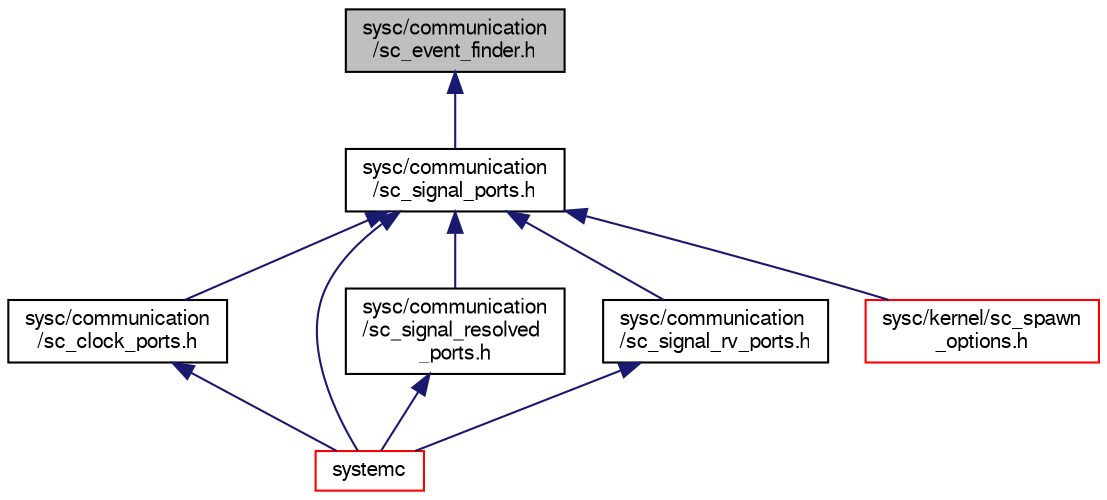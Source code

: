 digraph "sysc/communication/sc_event_finder.h"
{
  edge [fontname="FreeSans",fontsize="10",labelfontname="FreeSans",labelfontsize="10"];
  node [fontname="FreeSans",fontsize="10",shape=record];
  Node56 [label="sysc/communication\l/sc_event_finder.h",height=0.2,width=0.4,color="black", fillcolor="grey75", style="filled", fontcolor="black"];
  Node56 -> Node57 [dir="back",color="midnightblue",fontsize="10",style="solid",fontname="FreeSans"];
  Node57 [label="sysc/communication\l/sc_signal_ports.h",height=0.2,width=0.4,color="black", fillcolor="white", style="filled",URL="$a00065.html"];
  Node57 -> Node58 [dir="back",color="midnightblue",fontsize="10",style="solid",fontname="FreeSans"];
  Node58 [label="sysc/communication\l/sc_clock_ports.h",height=0.2,width=0.4,color="black", fillcolor="white", style="filled",URL="$a00008.html"];
  Node58 -> Node59 [dir="back",color="midnightblue",fontsize="10",style="solid",fontname="FreeSans"];
  Node59 [label="systemc",height=0.2,width=0.4,color="red", fillcolor="white", style="filled",URL="$a00401.html"];
  Node57 -> Node59 [dir="back",color="midnightblue",fontsize="10",style="solid",fontname="FreeSans"];
  Node57 -> Node61 [dir="back",color="midnightblue",fontsize="10",style="solid",fontname="FreeSans"];
  Node61 [label="sysc/communication\l/sc_signal_resolved\l_ports.h",height=0.2,width=0.4,color="black", fillcolor="white", style="filled",URL="$a00071.html"];
  Node61 -> Node59 [dir="back",color="midnightblue",fontsize="10",style="solid",fontname="FreeSans"];
  Node57 -> Node62 [dir="back",color="midnightblue",fontsize="10",style="solid",fontname="FreeSans"];
  Node62 [label="sysc/communication\l/sc_signal_rv_ports.h",height=0.2,width=0.4,color="black", fillcolor="white", style="filled",URL="$a00077.html"];
  Node62 -> Node59 [dir="back",color="midnightblue",fontsize="10",style="solid",fontname="FreeSans"];
  Node57 -> Node63 [dir="back",color="midnightblue",fontsize="10",style="solid",fontname="FreeSans"];
  Node63 [label="sysc/kernel/sc_spawn\l_options.h",height=0.2,width=0.4,color="red", fillcolor="white", style="filled",URL="$a00320.html"];
}

